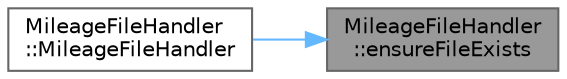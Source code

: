 digraph "MileageFileHandler::ensureFileExists"
{
 // LATEX_PDF_SIZE
  bgcolor="transparent";
  edge [fontname=Helvetica,fontsize=10,labelfontname=Helvetica,labelfontsize=10];
  node [fontname=Helvetica,fontsize=10,shape=box,height=0.2,width=0.4];
  rankdir="RL";
  Node1 [id="Node000001",label="MileageFileHandler\l::ensureFileExists",height=0.2,width=0.4,color="gray40", fillcolor="grey60", style="filled", fontcolor="black",tooltip="Checks if the file exists and creates it if it does not."];
  Node1 -> Node2 [id="edge1_Node000001_Node000002",dir="back",color="steelblue1",style="solid",tooltip=" "];
  Node2 [id="Node000002",label="MileageFileHandler\l::MileageFileHandler",height=0.2,width=0.4,color="grey40", fillcolor="white", style="filled",URL="$classMileageFileHandler.html#a4ba162e146bbfd055a5207f27ab03ae9",tooltip="Constructs a MileageFileHandler object with the specified file path and functions."];
}
